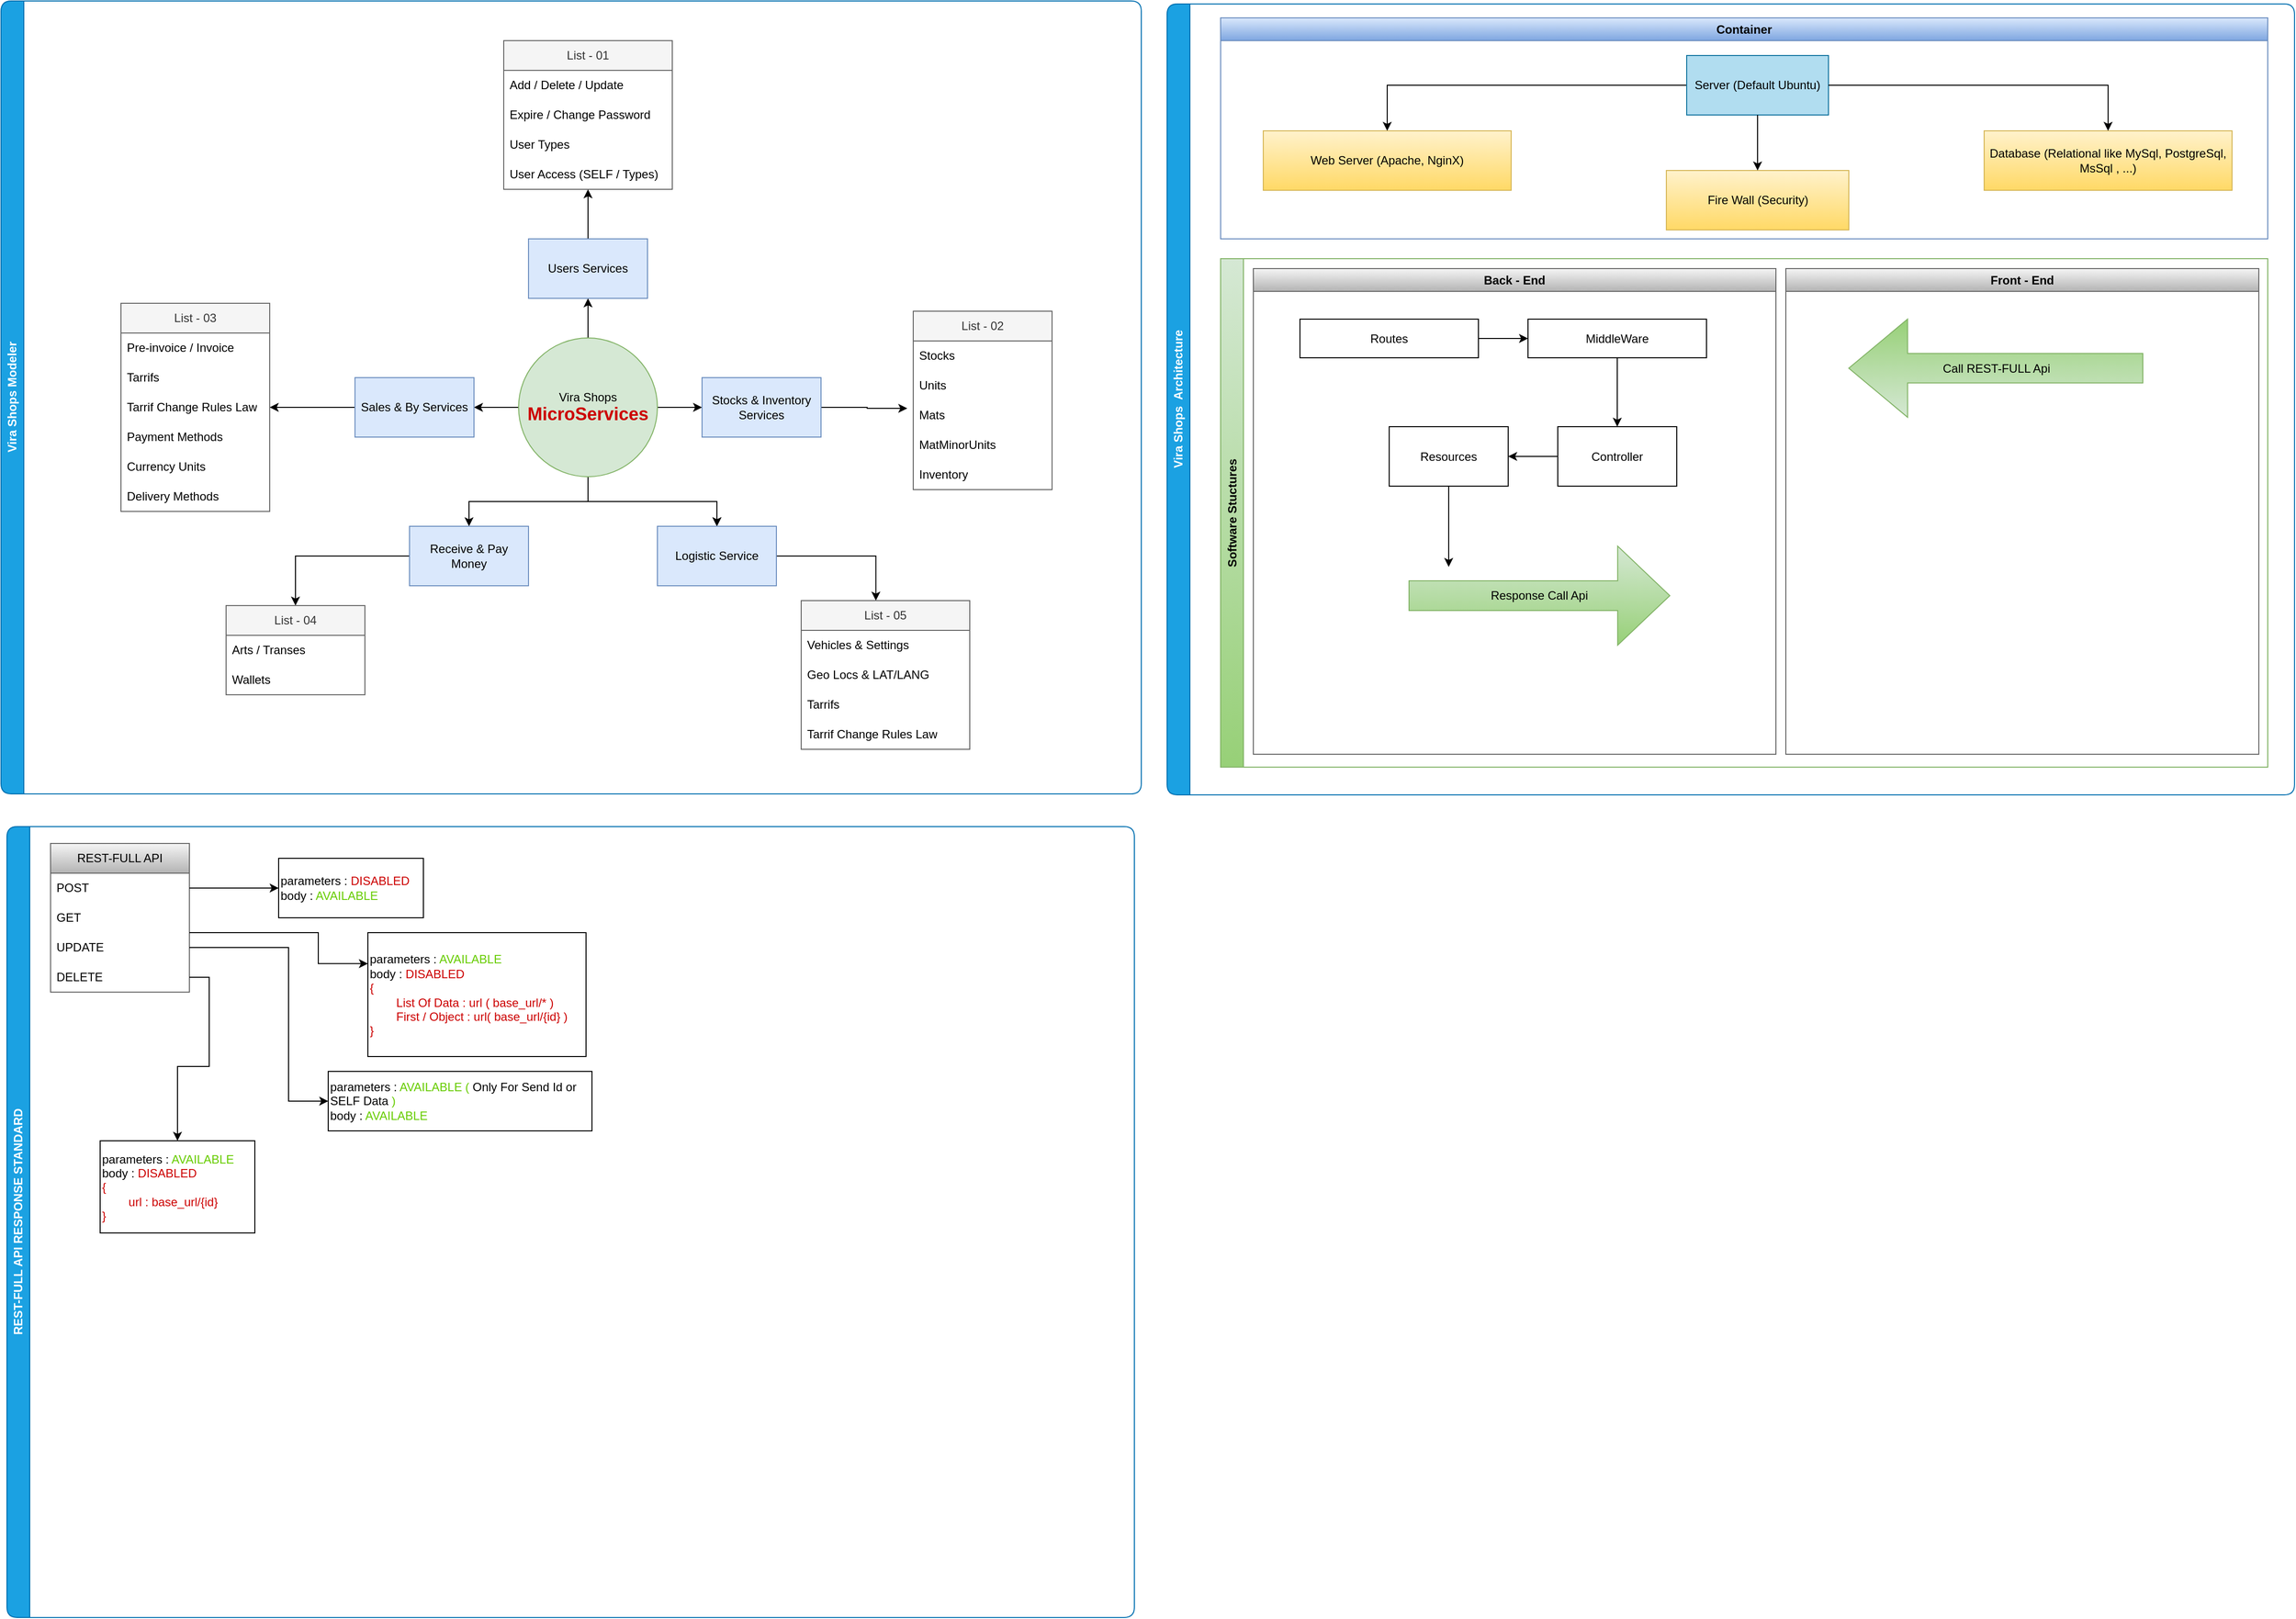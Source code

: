 <mxfile version="21.7.4" type="github">
  <diagram name="Page-1" id="nwzUWgBaMD1S-PIcgMs_">
    <mxGraphModel dx="6363" dy="4237" grid="1" gridSize="10" guides="1" tooltips="1" connect="1" arrows="1" fold="1" page="1" pageScale="1" pageWidth="1169" pageHeight="827" math="0" shadow="0">
      <root>
        <mxCell id="0" />
        <mxCell id="1" parent="0" />
        <mxCell id="Ln6C03SRQDHn4zueIUIS-55" value="Vira Shops Modeler" style="swimlane;horizontal=0;whiteSpace=wrap;html=1;fillColor=#1ba1e2;fontColor=#ffffff;strokeColor=#006EAF;swimlaneLine=1;shadow=0;rounded=1;gradientColor=none;swimlaneFillColor=none;" parent="1" vertex="1">
          <mxGeometry x="-4670" y="-3300" width="1150" height="800" as="geometry" />
        </mxCell>
        <mxCell id="Ln6C03SRQDHn4zueIUIS-28" value="List - 03" style="swimlane;fontStyle=0;childLayout=stackLayout;horizontal=1;startSize=30;horizontalStack=0;resizeParent=1;resizeParentMax=0;resizeLast=0;collapsible=1;marginBottom=0;whiteSpace=wrap;html=1;fillColor=#f5f5f5;fontColor=#333333;strokeColor=#666666;" parent="Ln6C03SRQDHn4zueIUIS-55" vertex="1">
          <mxGeometry x="121" y="305" width="150" height="210" as="geometry" />
        </mxCell>
        <mxCell id="Ln6C03SRQDHn4zueIUIS-29" value="Pre-invoice / Invoice" style="text;strokeColor=none;fillColor=none;align=left;verticalAlign=middle;spacingLeft=4;spacingRight=4;overflow=hidden;points=[[0,0.5],[1,0.5]];portConstraint=eastwest;rotatable=0;whiteSpace=wrap;html=1;" parent="Ln6C03SRQDHn4zueIUIS-28" vertex="1">
          <mxGeometry y="30" width="150" height="30" as="geometry" />
        </mxCell>
        <mxCell id="Ln6C03SRQDHn4zueIUIS-31" value="Tarrifs" style="text;strokeColor=none;fillColor=none;align=left;verticalAlign=middle;spacingLeft=4;spacingRight=4;overflow=hidden;points=[[0,0.5],[1,0.5]];portConstraint=eastwest;rotatable=0;whiteSpace=wrap;html=1;" parent="Ln6C03SRQDHn4zueIUIS-28" vertex="1">
          <mxGeometry y="60" width="150" height="30" as="geometry" />
        </mxCell>
        <mxCell id="Ln6C03SRQDHn4zueIUIS-33" value="Tarrif Change Rules Law" style="text;strokeColor=none;fillColor=none;align=left;verticalAlign=middle;spacingLeft=4;spacingRight=4;overflow=hidden;points=[[0,0.5],[1,0.5]];portConstraint=eastwest;rotatable=0;whiteSpace=wrap;html=1;" parent="Ln6C03SRQDHn4zueIUIS-28" vertex="1">
          <mxGeometry y="90" width="150" height="30" as="geometry" />
        </mxCell>
        <mxCell id="Ln6C03SRQDHn4zueIUIS-34" value="Payment Methods" style="text;strokeColor=none;fillColor=none;align=left;verticalAlign=middle;spacingLeft=4;spacingRight=4;overflow=hidden;points=[[0,0.5],[1,0.5]];portConstraint=eastwest;rotatable=0;whiteSpace=wrap;html=1;" parent="Ln6C03SRQDHn4zueIUIS-28" vertex="1">
          <mxGeometry y="120" width="150" height="30" as="geometry" />
        </mxCell>
        <mxCell id="Ln6C03SRQDHn4zueIUIS-35" value="Currency Units" style="text;strokeColor=none;fillColor=none;align=left;verticalAlign=middle;spacingLeft=4;spacingRight=4;overflow=hidden;points=[[0,0.5],[1,0.5]];portConstraint=eastwest;rotatable=0;whiteSpace=wrap;html=1;" parent="Ln6C03SRQDHn4zueIUIS-28" vertex="1">
          <mxGeometry y="150" width="150" height="30" as="geometry" />
        </mxCell>
        <mxCell id="Ln6C03SRQDHn4zueIUIS-36" value="Delivery Methods" style="text;strokeColor=none;fillColor=none;align=left;verticalAlign=middle;spacingLeft=4;spacingRight=4;overflow=hidden;points=[[0,0.5],[1,0.5]];portConstraint=eastwest;rotatable=0;whiteSpace=wrap;html=1;" parent="Ln6C03SRQDHn4zueIUIS-28" vertex="1">
          <mxGeometry y="180" width="150" height="30" as="geometry" />
        </mxCell>
        <mxCell id="Ln6C03SRQDHn4zueIUIS-21" value="List - 02" style="swimlane;fontStyle=0;childLayout=stackLayout;horizontal=1;startSize=30;horizontalStack=0;resizeParent=1;resizeParentMax=0;resizeLast=0;collapsible=1;marginBottom=0;whiteSpace=wrap;html=1;fillColor=#f5f5f5;fontColor=#333333;strokeColor=#666666;" parent="Ln6C03SRQDHn4zueIUIS-55" vertex="1">
          <mxGeometry x="920" y="313" width="140" height="180" as="geometry" />
        </mxCell>
        <mxCell id="Ln6C03SRQDHn4zueIUIS-22" value="Stocks" style="text;strokeColor=none;fillColor=none;align=left;verticalAlign=middle;spacingLeft=4;spacingRight=4;overflow=hidden;points=[[0,0.5],[1,0.5]];portConstraint=eastwest;rotatable=0;whiteSpace=wrap;html=1;" parent="Ln6C03SRQDHn4zueIUIS-21" vertex="1">
          <mxGeometry y="30" width="140" height="30" as="geometry" />
        </mxCell>
        <mxCell id="Ln6C03SRQDHn4zueIUIS-23" value="Units" style="text;strokeColor=none;fillColor=none;align=left;verticalAlign=middle;spacingLeft=4;spacingRight=4;overflow=hidden;points=[[0,0.5],[1,0.5]];portConstraint=eastwest;rotatable=0;whiteSpace=wrap;html=1;" parent="Ln6C03SRQDHn4zueIUIS-21" vertex="1">
          <mxGeometry y="60" width="140" height="30" as="geometry" />
        </mxCell>
        <mxCell id="Ln6C03SRQDHn4zueIUIS-24" value="Mats" style="text;strokeColor=none;fillColor=none;align=left;verticalAlign=middle;spacingLeft=4;spacingRight=4;overflow=hidden;points=[[0,0.5],[1,0.5]];portConstraint=eastwest;rotatable=0;whiteSpace=wrap;html=1;" parent="Ln6C03SRQDHn4zueIUIS-21" vertex="1">
          <mxGeometry y="90" width="140" height="30" as="geometry" />
        </mxCell>
        <mxCell id="Ln6C03SRQDHn4zueIUIS-26" value="MatMinorUnits" style="text;strokeColor=none;fillColor=none;align=left;verticalAlign=middle;spacingLeft=4;spacingRight=4;overflow=hidden;points=[[0,0.5],[1,0.5]];portConstraint=eastwest;rotatable=0;whiteSpace=wrap;html=1;" parent="Ln6C03SRQDHn4zueIUIS-21" vertex="1">
          <mxGeometry y="120" width="140" height="30" as="geometry" />
        </mxCell>
        <mxCell id="Ln6C03SRQDHn4zueIUIS-27" value="Inventory" style="text;strokeColor=none;fillColor=none;align=left;verticalAlign=middle;spacingLeft=4;spacingRight=4;overflow=hidden;points=[[0,0.5],[1,0.5]];portConstraint=eastwest;rotatable=0;whiteSpace=wrap;html=1;" parent="Ln6C03SRQDHn4zueIUIS-21" vertex="1">
          <mxGeometry y="150" width="140" height="30" as="geometry" />
        </mxCell>
        <mxCell id="Ln6C03SRQDHn4zueIUIS-3" value="" style="edgeStyle=orthogonalEdgeStyle;rounded=0;orthogonalLoop=1;jettySize=auto;html=1;" parent="1" source="Ln6C03SRQDHn4zueIUIS-1" target="Ln6C03SRQDHn4zueIUIS-2" edge="1">
          <mxGeometry relative="1" as="geometry" />
        </mxCell>
        <mxCell id="Ln6C03SRQDHn4zueIUIS-5" value="" style="edgeStyle=orthogonalEdgeStyle;rounded=0;orthogonalLoop=1;jettySize=auto;html=1;" parent="1" source="Ln6C03SRQDHn4zueIUIS-1" target="Ln6C03SRQDHn4zueIUIS-4" edge="1">
          <mxGeometry relative="1" as="geometry" />
        </mxCell>
        <mxCell id="Ln6C03SRQDHn4zueIUIS-9" value="" style="edgeStyle=orthogonalEdgeStyle;rounded=0;orthogonalLoop=1;jettySize=auto;html=1;" parent="1" source="Ln6C03SRQDHn4zueIUIS-1" target="Ln6C03SRQDHn4zueIUIS-8" edge="1">
          <mxGeometry relative="1" as="geometry" />
        </mxCell>
        <mxCell id="Ln6C03SRQDHn4zueIUIS-38" style="edgeStyle=orthogonalEdgeStyle;rounded=0;orthogonalLoop=1;jettySize=auto;html=1;entryX=1;entryY=0.5;entryDx=0;entryDy=0;" parent="1" source="Ln6C03SRQDHn4zueIUIS-1" target="Ln6C03SRQDHn4zueIUIS-6" edge="1">
          <mxGeometry relative="1" as="geometry" />
        </mxCell>
        <mxCell id="Ln6C03SRQDHn4zueIUIS-41" value="" style="edgeStyle=orthogonalEdgeStyle;rounded=0;orthogonalLoop=1;jettySize=auto;html=1;" parent="1" source="Ln6C03SRQDHn4zueIUIS-1" target="Ln6C03SRQDHn4zueIUIS-8" edge="1">
          <mxGeometry relative="1" as="geometry" />
        </mxCell>
        <mxCell id="Ln6C03SRQDHn4zueIUIS-43" style="edgeStyle=orthogonalEdgeStyle;rounded=0;orthogonalLoop=1;jettySize=auto;html=1;entryX=0.5;entryY=0;entryDx=0;entryDy=0;" parent="1" source="Ln6C03SRQDHn4zueIUIS-1" target="Ln6C03SRQDHn4zueIUIS-42" edge="1">
          <mxGeometry relative="1" as="geometry" />
        </mxCell>
        <mxCell id="Ln6C03SRQDHn4zueIUIS-1" value="Vira Shops&lt;br&gt;&lt;font color=&quot;#cc0000&quot; style=&quot;font-size: 18px;&quot;&gt;&lt;b&gt;MicroServices&lt;/b&gt;&lt;/font&gt;" style="ellipse;whiteSpace=wrap;html=1;aspect=fixed;fillColor=#d5e8d4;strokeColor=#82b366;" parent="1" vertex="1">
          <mxGeometry x="-4148" y="-2960" width="140" height="140" as="geometry" />
        </mxCell>
        <mxCell id="Ln6C03SRQDHn4zueIUIS-25" style="edgeStyle=orthogonalEdgeStyle;rounded=0;orthogonalLoop=1;jettySize=auto;html=1;entryX=-0.043;entryY=0.267;entryDx=0;entryDy=0;entryPerimeter=0;" parent="1" source="Ln6C03SRQDHn4zueIUIS-2" target="Ln6C03SRQDHn4zueIUIS-24" edge="1">
          <mxGeometry relative="1" as="geometry" />
        </mxCell>
        <mxCell id="Ln6C03SRQDHn4zueIUIS-2" value="Stocks &amp;amp; Inventory Services" style="whiteSpace=wrap;html=1;fillColor=#dae8fc;strokeColor=#6c8ebf;" parent="1" vertex="1">
          <mxGeometry x="-3963" y="-2920" width="120" height="60" as="geometry" />
        </mxCell>
        <mxCell id="Ln6C03SRQDHn4zueIUIS-11" value="" style="edgeStyle=orthogonalEdgeStyle;rounded=0;orthogonalLoop=1;jettySize=auto;html=1;" parent="1" source="Ln6C03SRQDHn4zueIUIS-4" target="Ln6C03SRQDHn4zueIUIS-12" edge="1">
          <mxGeometry relative="1" as="geometry">
            <mxPoint x="-3967.96" y="-3100" as="targetPoint" />
          </mxGeometry>
        </mxCell>
        <mxCell id="Ln6C03SRQDHn4zueIUIS-4" value="Users Services" style="whiteSpace=wrap;html=1;fillColor=#dae8fc;strokeColor=#6c8ebf;" parent="1" vertex="1">
          <mxGeometry x="-4138" y="-3060" width="120" height="60" as="geometry" />
        </mxCell>
        <mxCell id="Ln6C03SRQDHn4zueIUIS-39" style="edgeStyle=orthogonalEdgeStyle;rounded=0;orthogonalLoop=1;jettySize=auto;html=1;entryX=1;entryY=0.5;entryDx=0;entryDy=0;" parent="1" source="Ln6C03SRQDHn4zueIUIS-6" target="Ln6C03SRQDHn4zueIUIS-33" edge="1">
          <mxGeometry relative="1" as="geometry">
            <mxPoint x="-4373" y="-2890" as="targetPoint" />
          </mxGeometry>
        </mxCell>
        <mxCell id="Ln6C03SRQDHn4zueIUIS-6" value="Sales &amp;amp; By Services" style="whiteSpace=wrap;html=1;fillColor=#dae8fc;strokeColor=#6c8ebf;" parent="1" vertex="1">
          <mxGeometry x="-4313" y="-2920" width="120" height="60" as="geometry" />
        </mxCell>
        <mxCell id="Ln6C03SRQDHn4zueIUIS-53" style="edgeStyle=orthogonalEdgeStyle;rounded=0;orthogonalLoop=1;jettySize=auto;html=1;entryX=0.443;entryY=0;entryDx=0;entryDy=0;entryPerimeter=0;" parent="1" source="Ln6C03SRQDHn4zueIUIS-8" target="Ln6C03SRQDHn4zueIUIS-49" edge="1">
          <mxGeometry relative="1" as="geometry" />
        </mxCell>
        <mxCell id="Ln6C03SRQDHn4zueIUIS-8" value="Logistic Service" style="whiteSpace=wrap;html=1;fillColor=#dae8fc;strokeColor=#6c8ebf;" parent="1" vertex="1">
          <mxGeometry x="-4008" y="-2770" width="120" height="60" as="geometry" />
        </mxCell>
        <mxCell id="Ln6C03SRQDHn4zueIUIS-12" value="List - 01" style="swimlane;fontStyle=0;childLayout=stackLayout;horizontal=1;startSize=30;horizontalStack=0;resizeParent=1;resizeParentMax=0;resizeLast=0;collapsible=1;marginBottom=0;whiteSpace=wrap;html=1;fillColor=#f5f5f5;strokeColor=#666666;fontColor=#333333;" parent="1" vertex="1">
          <mxGeometry x="-4163" y="-3260" width="170" height="150" as="geometry" />
        </mxCell>
        <mxCell id="Ln6C03SRQDHn4zueIUIS-13" value="Add / Delete / Update" style="text;strokeColor=none;fillColor=none;align=left;verticalAlign=middle;spacingLeft=4;spacingRight=4;overflow=hidden;points=[[0,0.5],[1,0.5]];portConstraint=eastwest;rotatable=0;whiteSpace=wrap;html=1;" parent="Ln6C03SRQDHn4zueIUIS-12" vertex="1">
          <mxGeometry y="30" width="170" height="30" as="geometry" />
        </mxCell>
        <mxCell id="Ln6C03SRQDHn4zueIUIS-14" value="Expire / Change Password" style="text;strokeColor=none;fillColor=none;align=left;verticalAlign=middle;spacingLeft=4;spacingRight=4;overflow=hidden;points=[[0,0.5],[1,0.5]];portConstraint=eastwest;rotatable=0;whiteSpace=wrap;html=1;" parent="Ln6C03SRQDHn4zueIUIS-12" vertex="1">
          <mxGeometry y="60" width="170" height="30" as="geometry" />
        </mxCell>
        <mxCell id="Ln6C03SRQDHn4zueIUIS-15" value="User Types" style="text;strokeColor=none;fillColor=none;align=left;verticalAlign=middle;spacingLeft=4;spacingRight=4;overflow=hidden;points=[[0,0.5],[1,0.5]];portConstraint=eastwest;rotatable=0;whiteSpace=wrap;html=1;" parent="Ln6C03SRQDHn4zueIUIS-12" vertex="1">
          <mxGeometry y="90" width="170" height="30" as="geometry" />
        </mxCell>
        <mxCell id="Ln6C03SRQDHn4zueIUIS-17" value="User Access (SELF / Types)" style="text;strokeColor=none;fillColor=none;align=left;verticalAlign=middle;spacingLeft=4;spacingRight=4;overflow=hidden;points=[[0,0.5],[1,0.5]];portConstraint=eastwest;rotatable=0;whiteSpace=wrap;html=1;" parent="Ln6C03SRQDHn4zueIUIS-12" vertex="1">
          <mxGeometry y="120" width="170" height="30" as="geometry" />
        </mxCell>
        <mxCell id="Ln6C03SRQDHn4zueIUIS-48" style="edgeStyle=orthogonalEdgeStyle;rounded=0;orthogonalLoop=1;jettySize=auto;html=1;entryX=0.5;entryY=0;entryDx=0;entryDy=0;" parent="1" source="Ln6C03SRQDHn4zueIUIS-42" target="Ln6C03SRQDHn4zueIUIS-44" edge="1">
          <mxGeometry relative="1" as="geometry" />
        </mxCell>
        <mxCell id="Ln6C03SRQDHn4zueIUIS-42" value="Receive &amp;amp; Pay Money" style="whiteSpace=wrap;html=1;fillColor=#dae8fc;strokeColor=#6c8ebf;" parent="1" vertex="1">
          <mxGeometry x="-4258" y="-2770" width="120" height="60" as="geometry" />
        </mxCell>
        <mxCell id="Ln6C03SRQDHn4zueIUIS-44" value="List - 04" style="swimlane;fontStyle=0;childLayout=stackLayout;horizontal=1;startSize=30;horizontalStack=0;resizeParent=1;resizeParentMax=0;resizeLast=0;collapsible=1;marginBottom=0;whiteSpace=wrap;html=1;fillColor=#f5f5f5;fontColor=#333333;strokeColor=#666666;" parent="1" vertex="1">
          <mxGeometry x="-4443" y="-2690" width="140" height="90" as="geometry" />
        </mxCell>
        <mxCell id="Ln6C03SRQDHn4zueIUIS-45" value="Arts / Transes" style="text;strokeColor=none;fillColor=none;align=left;verticalAlign=middle;spacingLeft=4;spacingRight=4;overflow=hidden;points=[[0,0.5],[1,0.5]];portConstraint=eastwest;rotatable=0;whiteSpace=wrap;html=1;" parent="Ln6C03SRQDHn4zueIUIS-44" vertex="1">
          <mxGeometry y="30" width="140" height="30" as="geometry" />
        </mxCell>
        <mxCell id="Ln6C03SRQDHn4zueIUIS-46" value="Wallets" style="text;strokeColor=none;fillColor=none;align=left;verticalAlign=middle;spacingLeft=4;spacingRight=4;overflow=hidden;points=[[0,0.5],[1,0.5]];portConstraint=eastwest;rotatable=0;whiteSpace=wrap;html=1;" parent="Ln6C03SRQDHn4zueIUIS-44" vertex="1">
          <mxGeometry y="60" width="140" height="30" as="geometry" />
        </mxCell>
        <mxCell id="Ln6C03SRQDHn4zueIUIS-49" value="List - 05" style="swimlane;fontStyle=0;childLayout=stackLayout;horizontal=1;startSize=30;horizontalStack=0;resizeParent=1;resizeParentMax=0;resizeLast=0;collapsible=1;marginBottom=0;whiteSpace=wrap;html=1;fillColor=#f5f5f5;fontColor=#333333;strokeColor=#666666;" parent="1" vertex="1">
          <mxGeometry x="-3863" y="-2695" width="170" height="150" as="geometry" />
        </mxCell>
        <mxCell id="Ln6C03SRQDHn4zueIUIS-50" value="Vehicles &amp;amp; Settings" style="text;strokeColor=none;fillColor=none;align=left;verticalAlign=middle;spacingLeft=4;spacingRight=4;overflow=hidden;points=[[0,0.5],[1,0.5]];portConstraint=eastwest;rotatable=0;whiteSpace=wrap;html=1;" parent="Ln6C03SRQDHn4zueIUIS-49" vertex="1">
          <mxGeometry y="30" width="170" height="30" as="geometry" />
        </mxCell>
        <mxCell id="Ln6C03SRQDHn4zueIUIS-51" value="Geo Locs &amp;amp; LAT/LANG" style="text;strokeColor=none;fillColor=none;align=left;verticalAlign=middle;spacingLeft=4;spacingRight=4;overflow=hidden;points=[[0,0.5],[1,0.5]];portConstraint=eastwest;rotatable=0;whiteSpace=wrap;html=1;" parent="Ln6C03SRQDHn4zueIUIS-49" vertex="1">
          <mxGeometry y="60" width="170" height="30" as="geometry" />
        </mxCell>
        <mxCell id="Ln6C03SRQDHn4zueIUIS-52" value="Tarrifs" style="text;strokeColor=none;fillColor=none;align=left;verticalAlign=middle;spacingLeft=4;spacingRight=4;overflow=hidden;points=[[0,0.5],[1,0.5]];portConstraint=eastwest;rotatable=0;whiteSpace=wrap;html=1;" parent="Ln6C03SRQDHn4zueIUIS-49" vertex="1">
          <mxGeometry y="90" width="170" height="30" as="geometry" />
        </mxCell>
        <mxCell id="Ln6C03SRQDHn4zueIUIS-54" value="Tarrif Change Rules Law" style="text;strokeColor=none;fillColor=none;align=left;verticalAlign=middle;spacingLeft=4;spacingRight=4;overflow=hidden;points=[[0,0.5],[1,0.5]];portConstraint=eastwest;rotatable=0;whiteSpace=wrap;html=1;" parent="Ln6C03SRQDHn4zueIUIS-49" vertex="1">
          <mxGeometry y="120" width="170" height="30" as="geometry" />
        </mxCell>
        <mxCell id="3BMINrPEzzfqjW5fYpkj-2" value="Vira Shops&amp;nbsp; Architecture" style="swimlane;horizontal=0;whiteSpace=wrap;html=1;fillColor=#1ba1e2;fontColor=#ffffff;strokeColor=#006EAF;swimlaneLine=1;shadow=0;rounded=1;gradientColor=none;swimlaneFillColor=none;" vertex="1" parent="1">
          <mxGeometry x="-3494" y="-3297" width="1137" height="798" as="geometry" />
        </mxCell>
        <mxCell id="3BMINrPEzzfqjW5fYpkj-20" value="Web Server (Apache, NginX)" style="whiteSpace=wrap;html=1;rounded=0;fillColor=#fff2cc;strokeColor=#d6b656;gradientColor=#ffd966;" vertex="1" parent="3BMINrPEzzfqjW5fYpkj-2">
          <mxGeometry x="97" y="128" width="250" height="60" as="geometry" />
        </mxCell>
        <mxCell id="3BMINrPEzzfqjW5fYpkj-21" style="edgeStyle=orthogonalEdgeStyle;rounded=0;orthogonalLoop=1;jettySize=auto;html=1;" edge="1" parent="3BMINrPEzzfqjW5fYpkj-2" source="3BMINrPEzzfqjW5fYpkj-17" target="3BMINrPEzzfqjW5fYpkj-20">
          <mxGeometry relative="1" as="geometry" />
        </mxCell>
        <mxCell id="3BMINrPEzzfqjW5fYpkj-24" value="Container" style="swimlane;whiteSpace=wrap;html=1;fillColor=#dae8fc;gradientColor=#7ea6e0;strokeColor=#6c8ebf;" vertex="1" parent="3BMINrPEzzfqjW5fYpkj-2">
          <mxGeometry x="54" y="14" width="1056" height="223" as="geometry" />
        </mxCell>
        <mxCell id="3BMINrPEzzfqjW5fYpkj-18" value="Database (Relational like MySql, PostgreSql, MsSql , ...)" style="whiteSpace=wrap;html=1;rounded=0;fillColor=#fff2cc;strokeColor=#d6b656;gradientColor=#ffd966;" vertex="1" parent="3BMINrPEzzfqjW5fYpkj-24">
          <mxGeometry x="770" y="114" width="250" height="60" as="geometry" />
        </mxCell>
        <mxCell id="3BMINrPEzzfqjW5fYpkj-17" value="Server (Default Ubuntu)" style="rounded=0;whiteSpace=wrap;html=1;fillColor=#b1ddf0;strokeColor=#10739e;" vertex="1" parent="3BMINrPEzzfqjW5fYpkj-24">
          <mxGeometry x="470" y="38" width="143" height="60" as="geometry" />
        </mxCell>
        <mxCell id="3BMINrPEzzfqjW5fYpkj-19" value="" style="edgeStyle=orthogonalEdgeStyle;rounded=0;orthogonalLoop=1;jettySize=auto;html=1;" edge="1" parent="3BMINrPEzzfqjW5fYpkj-24" source="3BMINrPEzzfqjW5fYpkj-17" target="3BMINrPEzzfqjW5fYpkj-18">
          <mxGeometry relative="1" as="geometry" />
        </mxCell>
        <mxCell id="3BMINrPEzzfqjW5fYpkj-22" value="Fire Wall (Security)" style="whiteSpace=wrap;html=1;rounded=0;fillColor=#fff2cc;strokeColor=#d6b656;gradientColor=#ffd966;" vertex="1" parent="3BMINrPEzzfqjW5fYpkj-24">
          <mxGeometry x="449.5" y="154" width="184" height="60" as="geometry" />
        </mxCell>
        <mxCell id="3BMINrPEzzfqjW5fYpkj-23" style="edgeStyle=orthogonalEdgeStyle;rounded=0;orthogonalLoop=1;jettySize=auto;html=1;" edge="1" parent="3BMINrPEzzfqjW5fYpkj-24" source="3BMINrPEzzfqjW5fYpkj-17" target="3BMINrPEzzfqjW5fYpkj-22">
          <mxGeometry relative="1" as="geometry" />
        </mxCell>
        <mxCell id="3BMINrPEzzfqjW5fYpkj-25" value="Software Stuctures" style="swimlane;horizontal=0;whiteSpace=wrap;html=1;fillColor=#d5e8d4;gradientColor=#97d077;strokeColor=#82b366;" vertex="1" parent="3BMINrPEzzfqjW5fYpkj-2">
          <mxGeometry x="54" y="257" width="1056" height="513" as="geometry" />
        </mxCell>
        <mxCell id="3BMINrPEzzfqjW5fYpkj-26" value="Back - End" style="swimlane;whiteSpace=wrap;html=1;fillColor=#f5f5f5;gradientColor=#b3b3b3;strokeColor=#666666;" vertex="1" parent="3BMINrPEzzfqjW5fYpkj-25">
          <mxGeometry x="33" y="10" width="527" height="490" as="geometry" />
        </mxCell>
        <mxCell id="3BMINrPEzzfqjW5fYpkj-36" value="Controller" style="whiteSpace=wrap;html=1;rounded=0;" vertex="1" parent="3BMINrPEzzfqjW5fYpkj-26">
          <mxGeometry x="307" y="159.5" width="120" height="60" as="geometry" />
        </mxCell>
        <mxCell id="3BMINrPEzzfqjW5fYpkj-50" value="Response Call Api" style="shape=singleArrow;whiteSpace=wrap;html=1;fillColor=#d5e8d4;gradientColor=#97d077;strokeColor=#82b366;" vertex="1" parent="3BMINrPEzzfqjW5fYpkj-26">
          <mxGeometry x="157" y="280" width="263" height="100" as="geometry" />
        </mxCell>
        <mxCell id="3BMINrPEzzfqjW5fYpkj-27" value="Front - End" style="swimlane;whiteSpace=wrap;html=1;fillColor=#f5f5f5;gradientColor=#b3b3b3;strokeColor=#666666;" vertex="1" parent="3BMINrPEzzfqjW5fYpkj-25">
          <mxGeometry x="570" y="10" width="477" height="490" as="geometry" />
        </mxCell>
        <mxCell id="3BMINrPEzzfqjW5fYpkj-52" value="Call REST-FULL Api" style="shape=singleArrow;direction=west;whiteSpace=wrap;html=1;fillColor=#d5e8d4;gradientColor=#97d077;strokeColor=#82b366;" vertex="1" parent="3BMINrPEzzfqjW5fYpkj-27">
          <mxGeometry x="63.5" y="51" width="296.5" height="99" as="geometry" />
        </mxCell>
        <mxCell id="3BMINrPEzzfqjW5fYpkj-35" value="" style="edgeStyle=orthogonalEdgeStyle;rounded=0;orthogonalLoop=1;jettySize=auto;html=1;" edge="1" parent="1" source="3BMINrPEzzfqjW5fYpkj-33" target="3BMINrPEzzfqjW5fYpkj-34">
          <mxGeometry relative="1" as="geometry" />
        </mxCell>
        <mxCell id="3BMINrPEzzfqjW5fYpkj-33" value="Routes" style="rounded=0;whiteSpace=wrap;html=1;" vertex="1" parent="1">
          <mxGeometry x="-3360" y="-2979" width="180" height="39" as="geometry" />
        </mxCell>
        <mxCell id="3BMINrPEzzfqjW5fYpkj-37" value="" style="edgeStyle=orthogonalEdgeStyle;rounded=0;orthogonalLoop=1;jettySize=auto;html=1;" edge="1" parent="1" source="3BMINrPEzzfqjW5fYpkj-34" target="3BMINrPEzzfqjW5fYpkj-36">
          <mxGeometry relative="1" as="geometry" />
        </mxCell>
        <mxCell id="3BMINrPEzzfqjW5fYpkj-34" value="MiddleWare" style="rounded=0;whiteSpace=wrap;html=1;" vertex="1" parent="1">
          <mxGeometry x="-3130" y="-2979" width="180" height="39" as="geometry" />
        </mxCell>
        <mxCell id="3BMINrPEzzfqjW5fYpkj-49" value="" style="edgeStyle=orthogonalEdgeStyle;rounded=0;orthogonalLoop=1;jettySize=auto;html=1;entryX=0;entryY=0;entryDx=40;entryDy=21;entryPerimeter=0;" edge="1" parent="1" source="3BMINrPEzzfqjW5fYpkj-46" target="3BMINrPEzzfqjW5fYpkj-50">
          <mxGeometry relative="1" as="geometry">
            <mxPoint x="-3210.0" y="-2760.5" as="targetPoint" />
          </mxGeometry>
        </mxCell>
        <mxCell id="3BMINrPEzzfqjW5fYpkj-46" value="Resources" style="whiteSpace=wrap;html=1;rounded=0;" vertex="1" parent="1">
          <mxGeometry x="-3270" y="-2870.5" width="120" height="60" as="geometry" />
        </mxCell>
        <mxCell id="3BMINrPEzzfqjW5fYpkj-47" value="" style="edgeStyle=orthogonalEdgeStyle;rounded=0;orthogonalLoop=1;jettySize=auto;html=1;" edge="1" parent="1" source="3BMINrPEzzfqjW5fYpkj-36" target="3BMINrPEzzfqjW5fYpkj-46">
          <mxGeometry relative="1" as="geometry" />
        </mxCell>
        <mxCell id="3BMINrPEzzfqjW5fYpkj-53" value="REST-FULL API RESPONSE STANDARD" style="swimlane;horizontal=0;whiteSpace=wrap;html=1;fillColor=#1ba1e2;fontColor=#ffffff;strokeColor=#006EAF;swimlaneLine=1;shadow=0;rounded=1;gradientColor=none;swimlaneFillColor=none;" vertex="1" parent="1">
          <mxGeometry x="-4664" y="-2467" width="1137" height="798" as="geometry" />
        </mxCell>
        <mxCell id="3BMINrPEzzfqjW5fYpkj-69" value="REST-FULL API" style="swimlane;fontStyle=0;childLayout=stackLayout;horizontal=1;startSize=30;horizontalStack=0;resizeParent=1;resizeParentMax=0;resizeLast=0;collapsible=1;marginBottom=0;whiteSpace=wrap;html=1;fillColor=#f5f5f5;gradientColor=#b3b3b3;strokeColor=#666666;" vertex="1" parent="3BMINrPEzzfqjW5fYpkj-53">
          <mxGeometry x="44" y="17" width="140" height="150" as="geometry" />
        </mxCell>
        <mxCell id="3BMINrPEzzfqjW5fYpkj-70" value="POST" style="text;strokeColor=none;fillColor=none;align=left;verticalAlign=middle;spacingLeft=4;spacingRight=4;overflow=hidden;points=[[0,0.5],[1,0.5]];portConstraint=eastwest;rotatable=0;whiteSpace=wrap;html=1;" vertex="1" parent="3BMINrPEzzfqjW5fYpkj-69">
          <mxGeometry y="30" width="140" height="30" as="geometry" />
        </mxCell>
        <mxCell id="3BMINrPEzzfqjW5fYpkj-71" value="GET" style="text;strokeColor=none;fillColor=none;align=left;verticalAlign=middle;spacingLeft=4;spacingRight=4;overflow=hidden;points=[[0,0.5],[1,0.5]];portConstraint=eastwest;rotatable=0;whiteSpace=wrap;html=1;" vertex="1" parent="3BMINrPEzzfqjW5fYpkj-69">
          <mxGeometry y="60" width="140" height="30" as="geometry" />
        </mxCell>
        <mxCell id="3BMINrPEzzfqjW5fYpkj-72" value="UPDATE" style="text;strokeColor=none;fillColor=none;align=left;verticalAlign=middle;spacingLeft=4;spacingRight=4;overflow=hidden;points=[[0,0.5],[1,0.5]];portConstraint=eastwest;rotatable=0;whiteSpace=wrap;html=1;" vertex="1" parent="3BMINrPEzzfqjW5fYpkj-69">
          <mxGeometry y="90" width="140" height="30" as="geometry" />
        </mxCell>
        <mxCell id="3BMINrPEzzfqjW5fYpkj-73" value="DELETE" style="text;strokeColor=none;fillColor=none;align=left;verticalAlign=middle;spacingLeft=4;spacingRight=4;overflow=hidden;points=[[0,0.5],[1,0.5]];portConstraint=eastwest;rotatable=0;whiteSpace=wrap;html=1;" vertex="1" parent="3BMINrPEzzfqjW5fYpkj-69">
          <mxGeometry y="120" width="140" height="30" as="geometry" />
        </mxCell>
        <mxCell id="3BMINrPEzzfqjW5fYpkj-75" value="parameters : &lt;font color=&quot;#cc0000&quot;&gt;DISABLED&lt;/font&gt;&lt;br&gt;body : &lt;font color=&quot;#66cc00&quot;&gt;AVAILABLE&lt;/font&gt;" style="whiteSpace=wrap;html=1;align=left;verticalAlign=middle;" vertex="1" parent="3BMINrPEzzfqjW5fYpkj-53">
          <mxGeometry x="274" y="32" width="146" height="60" as="geometry" />
        </mxCell>
        <mxCell id="3BMINrPEzzfqjW5fYpkj-76" style="edgeStyle=orthogonalEdgeStyle;rounded=0;orthogonalLoop=1;jettySize=auto;html=1;" edge="1" parent="3BMINrPEzzfqjW5fYpkj-53" source="3BMINrPEzzfqjW5fYpkj-70" target="3BMINrPEzzfqjW5fYpkj-75">
          <mxGeometry relative="1" as="geometry" />
        </mxCell>
        <mxCell id="3BMINrPEzzfqjW5fYpkj-78" value="parameters : &lt;font color=&quot;#66cc00&quot;&gt;AVAILABLE&lt;/font&gt;&lt;br&gt;body :&amp;nbsp;&lt;font style=&quot;border-color: var(--border-color);&quot; color=&quot;#cc0000&quot;&gt;DISABLED&lt;br&gt;{&lt;br&gt;&lt;span style=&quot;white-space: pre;&quot;&gt;&#x9;&lt;/span&gt;List Of Data : url ( base_url/* )&lt;br&gt;&lt;span style=&quot;white-space: pre;&quot;&gt;&#x9;&lt;/span&gt;First / Object : url( base_url/{id} )&lt;br&gt;}&lt;br&gt;&lt;/font&gt;" style="whiteSpace=wrap;html=1;align=left;verticalAlign=middle;" vertex="1" parent="3BMINrPEzzfqjW5fYpkj-53">
          <mxGeometry x="364" y="107" width="220" height="125" as="geometry" />
        </mxCell>
        <mxCell id="3BMINrPEzzfqjW5fYpkj-80" value="parameters : &lt;font color=&quot;#66cc00&quot;&gt;AVAILABLE ( &lt;/font&gt;Only For Send Id or SELF Data&lt;font color=&quot;#66cc00&quot;&gt;&amp;nbsp;)&lt;/font&gt;&lt;br&gt;body : &lt;font color=&quot;#66cc00&quot;&gt;AVAILABLE&lt;/font&gt;" style="whiteSpace=wrap;html=1;align=left;verticalAlign=middle;" vertex="1" parent="3BMINrPEzzfqjW5fYpkj-53">
          <mxGeometry x="324" y="247" width="266" height="60" as="geometry" />
        </mxCell>
        <mxCell id="3BMINrPEzzfqjW5fYpkj-81" style="edgeStyle=orthogonalEdgeStyle;rounded=0;orthogonalLoop=1;jettySize=auto;html=1;entryX=0;entryY=0.5;entryDx=0;entryDy=0;" edge="1" parent="3BMINrPEzzfqjW5fYpkj-53" source="3BMINrPEzzfqjW5fYpkj-72" target="3BMINrPEzzfqjW5fYpkj-80">
          <mxGeometry relative="1" as="geometry">
            <Array as="points">
              <mxPoint x="284" y="122" />
              <mxPoint x="284" y="277" />
            </Array>
          </mxGeometry>
        </mxCell>
        <mxCell id="3BMINrPEzzfqjW5fYpkj-83" style="edgeStyle=orthogonalEdgeStyle;rounded=0;orthogonalLoop=1;jettySize=auto;html=1;entryX=0;entryY=0.25;entryDx=0;entryDy=0;" edge="1" parent="3BMINrPEzzfqjW5fYpkj-53" source="3BMINrPEzzfqjW5fYpkj-71" target="3BMINrPEzzfqjW5fYpkj-78">
          <mxGeometry relative="1" as="geometry">
            <Array as="points">
              <mxPoint x="314" y="107" />
              <mxPoint x="314" y="138" />
            </Array>
          </mxGeometry>
        </mxCell>
        <mxCell id="3BMINrPEzzfqjW5fYpkj-84" value="parameters : &lt;font color=&quot;#66cc00&quot;&gt;AVAILABLE&lt;/font&gt;&lt;br&gt;body :&amp;nbsp;&lt;font style=&quot;border-color: var(--border-color);&quot; color=&quot;#cc0000&quot;&gt;DISABLED&lt;br&gt;{&lt;br&gt;&lt;span style=&quot;white-space: pre;&quot;&gt;&#x9;&lt;/span&gt;url : base_url/{id}&lt;br&gt;}&lt;br&gt;&lt;/font&gt;" style="whiteSpace=wrap;html=1;align=left;verticalAlign=middle;" vertex="1" parent="3BMINrPEzzfqjW5fYpkj-53">
          <mxGeometry x="94" y="317" width="156" height="93" as="geometry" />
        </mxCell>
        <mxCell id="3BMINrPEzzfqjW5fYpkj-86" style="edgeStyle=orthogonalEdgeStyle;rounded=0;orthogonalLoop=1;jettySize=auto;html=1;entryX=0.5;entryY=0;entryDx=0;entryDy=0;" edge="1" parent="3BMINrPEzzfqjW5fYpkj-53" source="3BMINrPEzzfqjW5fYpkj-73" target="3BMINrPEzzfqjW5fYpkj-84">
          <mxGeometry relative="1" as="geometry" />
        </mxCell>
      </root>
    </mxGraphModel>
  </diagram>
</mxfile>
